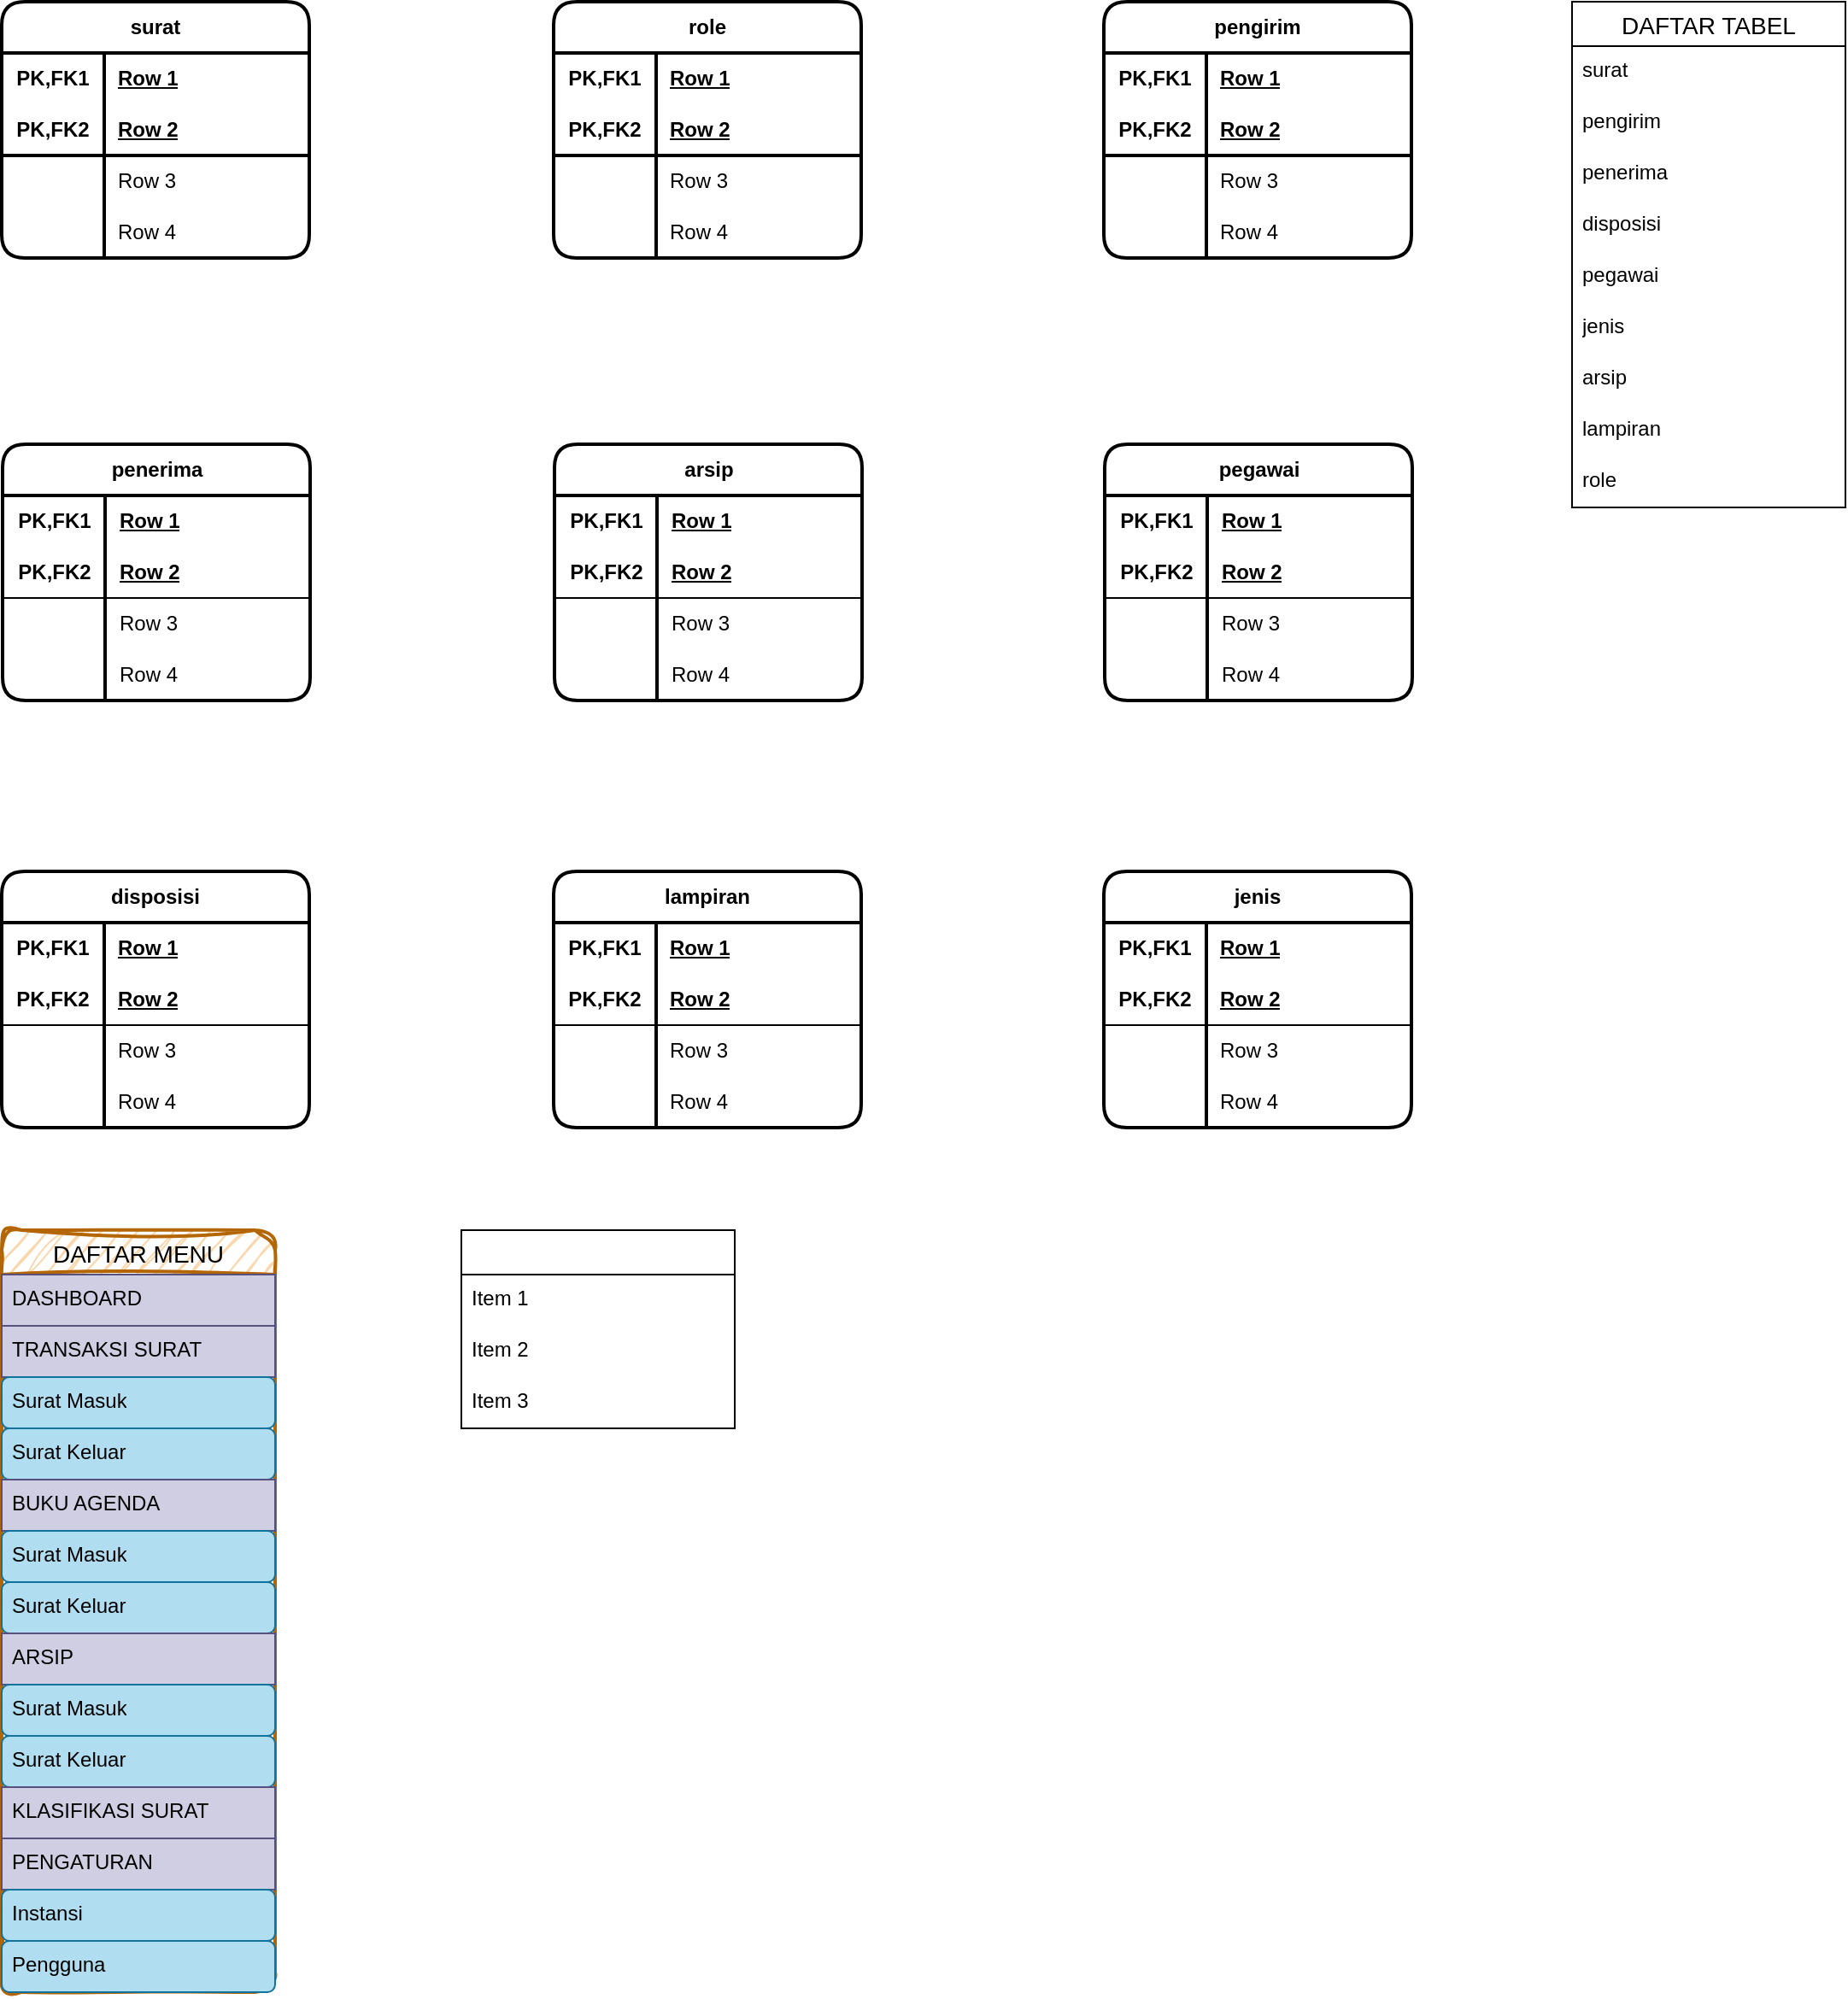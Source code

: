 <mxfile version="24.7.6">
  <diagram id="R2lEEEUBdFMjLlhIrx00" name="Page-1">
    <mxGraphModel dx="1434" dy="833" grid="1" gridSize="10" guides="1" tooltips="1" connect="1" arrows="1" fold="1" page="1" pageScale="1" pageWidth="827" pageHeight="1169" math="0" shadow="0" extFonts="Permanent Marker^https://fonts.googleapis.com/css?family=Permanent+Marker">
      <root>
        <mxCell id="0" />
        <mxCell id="1" parent="0" />
        <mxCell id="D84GNvN_xIacnoe4QG_2-1" value="surat" style="shape=table;startSize=30;container=1;collapsible=1;childLayout=tableLayout;fixedRows=1;rowLines=0;fontStyle=1;align=center;resizeLast=1;html=1;whiteSpace=wrap;fillColor=none;swimlaneFillColor=none;rounded=1;shadow=0;swimlaneLine=1;strokeWidth=2;" vertex="1" parent="1">
          <mxGeometry x="1" y="1" width="180" height="150" as="geometry" />
        </mxCell>
        <mxCell id="D84GNvN_xIacnoe4QG_2-2" value="" style="shape=tableRow;horizontal=0;startSize=0;swimlaneHead=0;swimlaneBody=0;fillColor=none;collapsible=0;dropTarget=0;points=[[0,0.5],[1,0.5]];portConstraint=eastwest;top=0;left=0;right=0;bottom=0;html=1;swimlaneFillColor=none;swimlaneLine=1;strokeWidth=2;" vertex="1" parent="D84GNvN_xIacnoe4QG_2-1">
          <mxGeometry y="30" width="180" height="30" as="geometry" />
        </mxCell>
        <mxCell id="D84GNvN_xIacnoe4QG_2-3" value="PK,FK1" style="shape=partialRectangle;connectable=0;fillColor=none;top=0;left=0;bottom=0;right=0;fontStyle=1;overflow=hidden;html=1;whiteSpace=wrap;swimlaneFillColor=none;swimlaneLine=1;strokeWidth=2;" vertex="1" parent="D84GNvN_xIacnoe4QG_2-2">
          <mxGeometry width="60" height="30" as="geometry">
            <mxRectangle width="60" height="30" as="alternateBounds" />
          </mxGeometry>
        </mxCell>
        <mxCell id="D84GNvN_xIacnoe4QG_2-4" value="Row 1" style="shape=partialRectangle;connectable=0;fillColor=none;top=0;left=0;bottom=0;right=0;align=left;spacingLeft=6;fontStyle=5;overflow=hidden;html=1;whiteSpace=wrap;swimlaneFillColor=none;swimlaneLine=1;strokeWidth=2;" vertex="1" parent="D84GNvN_xIacnoe4QG_2-2">
          <mxGeometry x="60" width="120" height="30" as="geometry">
            <mxRectangle width="120" height="30" as="alternateBounds" />
          </mxGeometry>
        </mxCell>
        <mxCell id="D84GNvN_xIacnoe4QG_2-5" value="" style="shape=tableRow;horizontal=0;startSize=0;swimlaneHead=0;swimlaneBody=0;fillColor=none;collapsible=0;dropTarget=0;points=[[0,0.5],[1,0.5]];portConstraint=eastwest;top=0;left=0;right=0;bottom=1;html=1;swimlaneFillColor=none;swimlaneLine=1;strokeWidth=2;" vertex="1" parent="D84GNvN_xIacnoe4QG_2-1">
          <mxGeometry y="60" width="180" height="30" as="geometry" />
        </mxCell>
        <mxCell id="D84GNvN_xIacnoe4QG_2-6" value="PK,FK2" style="shape=partialRectangle;connectable=0;fillColor=none;top=0;left=0;bottom=0;right=0;fontStyle=1;overflow=hidden;html=1;whiteSpace=wrap;swimlaneFillColor=none;swimlaneLine=1;strokeWidth=2;" vertex="1" parent="D84GNvN_xIacnoe4QG_2-5">
          <mxGeometry width="60" height="30" as="geometry">
            <mxRectangle width="60" height="30" as="alternateBounds" />
          </mxGeometry>
        </mxCell>
        <mxCell id="D84GNvN_xIacnoe4QG_2-7" value="Row 2" style="shape=partialRectangle;connectable=0;fillColor=none;top=0;left=0;bottom=0;right=0;align=left;spacingLeft=6;fontStyle=5;overflow=hidden;html=1;whiteSpace=wrap;swimlaneFillColor=none;swimlaneLine=1;strokeWidth=2;" vertex="1" parent="D84GNvN_xIacnoe4QG_2-5">
          <mxGeometry x="60" width="120" height="30" as="geometry">
            <mxRectangle width="120" height="30" as="alternateBounds" />
          </mxGeometry>
        </mxCell>
        <mxCell id="D84GNvN_xIacnoe4QG_2-8" value="" style="shape=tableRow;horizontal=0;startSize=0;swimlaneHead=0;swimlaneBody=0;fillColor=none;collapsible=0;dropTarget=0;points=[[0,0.5],[1,0.5]];portConstraint=eastwest;top=0;left=0;right=0;bottom=0;html=1;swimlaneFillColor=none;swimlaneLine=1;strokeWidth=2;" vertex="1" parent="D84GNvN_xIacnoe4QG_2-1">
          <mxGeometry y="90" width="180" height="30" as="geometry" />
        </mxCell>
        <mxCell id="D84GNvN_xIacnoe4QG_2-9" value="" style="shape=partialRectangle;connectable=0;fillColor=none;top=0;left=0;bottom=0;right=0;editable=1;overflow=hidden;html=1;whiteSpace=wrap;swimlaneFillColor=none;swimlaneLine=1;strokeWidth=2;" vertex="1" parent="D84GNvN_xIacnoe4QG_2-8">
          <mxGeometry width="60" height="30" as="geometry">
            <mxRectangle width="60" height="30" as="alternateBounds" />
          </mxGeometry>
        </mxCell>
        <mxCell id="D84GNvN_xIacnoe4QG_2-10" value="Row 3" style="shape=partialRectangle;connectable=0;fillColor=none;top=0;left=0;bottom=0;right=0;align=left;spacingLeft=6;overflow=hidden;html=1;whiteSpace=wrap;swimlaneFillColor=none;swimlaneLine=1;strokeWidth=2;" vertex="1" parent="D84GNvN_xIacnoe4QG_2-8">
          <mxGeometry x="60" width="120" height="30" as="geometry">
            <mxRectangle width="120" height="30" as="alternateBounds" />
          </mxGeometry>
        </mxCell>
        <mxCell id="D84GNvN_xIacnoe4QG_2-11" value="" style="shape=tableRow;horizontal=0;startSize=0;swimlaneHead=0;swimlaneBody=0;fillColor=none;collapsible=0;dropTarget=0;points=[[0,0.5],[1,0.5]];portConstraint=eastwest;top=0;left=0;right=0;bottom=0;html=1;swimlaneFillColor=none;swimlaneLine=1;strokeWidth=2;" vertex="1" parent="D84GNvN_xIacnoe4QG_2-1">
          <mxGeometry y="120" width="180" height="30" as="geometry" />
        </mxCell>
        <mxCell id="D84GNvN_xIacnoe4QG_2-12" value="" style="shape=partialRectangle;connectable=0;fillColor=none;top=0;left=0;bottom=0;right=0;editable=1;overflow=hidden;html=1;whiteSpace=wrap;swimlaneFillColor=none;swimlaneLine=1;strokeWidth=2;" vertex="1" parent="D84GNvN_xIacnoe4QG_2-11">
          <mxGeometry width="60" height="30" as="geometry">
            <mxRectangle width="60" height="30" as="alternateBounds" />
          </mxGeometry>
        </mxCell>
        <mxCell id="D84GNvN_xIacnoe4QG_2-13" value="Row 4" style="shape=partialRectangle;connectable=0;fillColor=none;top=0;left=0;bottom=0;right=0;align=left;spacingLeft=6;overflow=hidden;html=1;whiteSpace=wrap;swimlaneFillColor=none;swimlaneLine=1;strokeWidth=2;" vertex="1" parent="D84GNvN_xIacnoe4QG_2-11">
          <mxGeometry x="60" width="120" height="30" as="geometry">
            <mxRectangle width="120" height="30" as="alternateBounds" />
          </mxGeometry>
        </mxCell>
        <mxCell id="D84GNvN_xIacnoe4QG_2-27" value="DAFTAR TABEL" style="swimlane;fontStyle=0;childLayout=stackLayout;horizontal=1;startSize=26;horizontalStack=0;resizeParent=1;resizeParentMax=0;resizeLast=0;collapsible=1;marginBottom=0;align=center;fontSize=14;fillColor=none;swimlaneFillColor=none;" vertex="1" parent="1">
          <mxGeometry x="920" y="1" width="160" height="296" as="geometry" />
        </mxCell>
        <mxCell id="D84GNvN_xIacnoe4QG_2-29" value="surat" style="text;fillColor=none;spacingLeft=4;spacingRight=4;overflow=hidden;rotatable=0;points=[[0,0.5],[1,0.5]];portConstraint=eastwest;fontSize=12;whiteSpace=wrap;html=1;swimlaneFillColor=none;" vertex="1" parent="D84GNvN_xIacnoe4QG_2-27">
          <mxGeometry y="26" width="160" height="30" as="geometry" />
        </mxCell>
        <mxCell id="D84GNvN_xIacnoe4QG_2-30" value="pengirim" style="text;fillColor=none;spacingLeft=4;spacingRight=4;overflow=hidden;rotatable=0;points=[[0,0.5],[1,0.5]];portConstraint=eastwest;fontSize=12;whiteSpace=wrap;html=1;swimlaneFillColor=none;" vertex="1" parent="D84GNvN_xIacnoe4QG_2-27">
          <mxGeometry y="56" width="160" height="30" as="geometry" />
        </mxCell>
        <mxCell id="D84GNvN_xIacnoe4QG_2-31" value="penerima" style="text;fillColor=none;spacingLeft=4;spacingRight=4;overflow=hidden;rotatable=0;points=[[0,0.5],[1,0.5]];portConstraint=eastwest;fontSize=12;whiteSpace=wrap;html=1;swimlaneFillColor=none;" vertex="1" parent="D84GNvN_xIacnoe4QG_2-27">
          <mxGeometry y="86" width="160" height="30" as="geometry" />
        </mxCell>
        <mxCell id="D84GNvN_xIacnoe4QG_2-32" value="disposisi" style="text;fillColor=none;spacingLeft=4;spacingRight=4;overflow=hidden;rotatable=0;points=[[0,0.5],[1,0.5]];portConstraint=eastwest;fontSize=12;whiteSpace=wrap;html=1;swimlaneFillColor=none;" vertex="1" parent="D84GNvN_xIacnoe4QG_2-27">
          <mxGeometry y="116" width="160" height="30" as="geometry" />
        </mxCell>
        <mxCell id="D84GNvN_xIacnoe4QG_2-33" value="pegawai" style="text;fillColor=none;spacingLeft=4;spacingRight=4;overflow=hidden;rotatable=0;points=[[0,0.5],[1,0.5]];portConstraint=eastwest;fontSize=12;whiteSpace=wrap;html=1;swimlaneFillColor=none;" vertex="1" parent="D84GNvN_xIacnoe4QG_2-27">
          <mxGeometry y="146" width="160" height="30" as="geometry" />
        </mxCell>
        <mxCell id="D84GNvN_xIacnoe4QG_2-34" value="jenis" style="text;fillColor=none;spacingLeft=4;spacingRight=4;overflow=hidden;rotatable=0;points=[[0,0.5],[1,0.5]];portConstraint=eastwest;fontSize=12;whiteSpace=wrap;html=1;swimlaneFillColor=none;" vertex="1" parent="D84GNvN_xIacnoe4QG_2-27">
          <mxGeometry y="176" width="160" height="30" as="geometry" />
        </mxCell>
        <mxCell id="D84GNvN_xIacnoe4QG_2-35" value="arsip" style="text;fillColor=none;spacingLeft=4;spacingRight=4;overflow=hidden;rotatable=0;points=[[0,0.5],[1,0.5]];portConstraint=eastwest;fontSize=12;whiteSpace=wrap;html=1;swimlaneFillColor=none;" vertex="1" parent="D84GNvN_xIacnoe4QG_2-27">
          <mxGeometry y="206" width="160" height="30" as="geometry" />
        </mxCell>
        <mxCell id="D84GNvN_xIacnoe4QG_2-36" value="lampiran" style="text;fillColor=none;spacingLeft=4;spacingRight=4;overflow=hidden;rotatable=0;points=[[0,0.5],[1,0.5]];portConstraint=eastwest;fontSize=12;whiteSpace=wrap;html=1;swimlaneFillColor=none;" vertex="1" parent="D84GNvN_xIacnoe4QG_2-27">
          <mxGeometry y="236" width="160" height="30" as="geometry" />
        </mxCell>
        <mxCell id="D84GNvN_xIacnoe4QG_2-37" value="role" style="text;fillColor=none;spacingLeft=4;spacingRight=4;overflow=hidden;rotatable=0;points=[[0,0.5],[1,0.5]];portConstraint=eastwest;fontSize=12;whiteSpace=wrap;html=1;swimlaneFillColor=none;" vertex="1" parent="D84GNvN_xIacnoe4QG_2-27">
          <mxGeometry y="266" width="160" height="30" as="geometry" />
        </mxCell>
        <mxCell id="D84GNvN_xIacnoe4QG_2-38" value="pengirim" style="shape=table;startSize=30;container=1;collapsible=1;childLayout=tableLayout;fixedRows=1;rowLines=0;fontStyle=1;align=center;resizeLast=1;html=1;whiteSpace=wrap;fillColor=none;swimlaneFillColor=none;rounded=1;shadow=0;swimlaneLine=1;strokeWidth=2;" vertex="1" parent="1">
          <mxGeometry x="646" y="1" width="180" height="150" as="geometry" />
        </mxCell>
        <mxCell id="D84GNvN_xIacnoe4QG_2-39" value="" style="shape=tableRow;horizontal=0;startSize=0;swimlaneHead=0;swimlaneBody=0;fillColor=none;collapsible=0;dropTarget=0;points=[[0,0.5],[1,0.5]];portConstraint=eastwest;top=0;left=0;right=0;bottom=0;html=1;swimlaneFillColor=none;swimlaneLine=1;strokeWidth=2;" vertex="1" parent="D84GNvN_xIacnoe4QG_2-38">
          <mxGeometry y="30" width="180" height="30" as="geometry" />
        </mxCell>
        <mxCell id="D84GNvN_xIacnoe4QG_2-40" value="PK,FK1" style="shape=partialRectangle;connectable=0;fillColor=none;top=0;left=0;bottom=0;right=0;fontStyle=1;overflow=hidden;html=1;whiteSpace=wrap;swimlaneFillColor=none;swimlaneLine=1;strokeWidth=2;" vertex="1" parent="D84GNvN_xIacnoe4QG_2-39">
          <mxGeometry width="60" height="30" as="geometry">
            <mxRectangle width="60" height="30" as="alternateBounds" />
          </mxGeometry>
        </mxCell>
        <mxCell id="D84GNvN_xIacnoe4QG_2-41" value="Row 1" style="shape=partialRectangle;connectable=0;fillColor=none;top=0;left=0;bottom=0;right=0;align=left;spacingLeft=6;fontStyle=5;overflow=hidden;html=1;whiteSpace=wrap;swimlaneFillColor=none;swimlaneLine=1;strokeWidth=2;" vertex="1" parent="D84GNvN_xIacnoe4QG_2-39">
          <mxGeometry x="60" width="120" height="30" as="geometry">
            <mxRectangle width="120" height="30" as="alternateBounds" />
          </mxGeometry>
        </mxCell>
        <mxCell id="D84GNvN_xIacnoe4QG_2-42" value="" style="shape=tableRow;horizontal=0;startSize=0;swimlaneHead=0;swimlaneBody=0;fillColor=none;collapsible=0;dropTarget=0;points=[[0,0.5],[1,0.5]];portConstraint=eastwest;top=0;left=0;right=0;bottom=1;html=1;swimlaneFillColor=none;swimlaneLine=1;strokeWidth=2;" vertex="1" parent="D84GNvN_xIacnoe4QG_2-38">
          <mxGeometry y="60" width="180" height="30" as="geometry" />
        </mxCell>
        <mxCell id="D84GNvN_xIacnoe4QG_2-43" value="PK,FK2" style="shape=partialRectangle;connectable=0;fillColor=none;top=0;left=0;bottom=0;right=0;fontStyle=1;overflow=hidden;html=1;whiteSpace=wrap;swimlaneFillColor=none;swimlaneLine=1;strokeWidth=2;" vertex="1" parent="D84GNvN_xIacnoe4QG_2-42">
          <mxGeometry width="60" height="30" as="geometry">
            <mxRectangle width="60" height="30" as="alternateBounds" />
          </mxGeometry>
        </mxCell>
        <mxCell id="D84GNvN_xIacnoe4QG_2-44" value="Row 2" style="shape=partialRectangle;connectable=0;fillColor=none;top=0;left=0;bottom=0;right=0;align=left;spacingLeft=6;fontStyle=5;overflow=hidden;html=1;whiteSpace=wrap;swimlaneFillColor=none;swimlaneLine=1;strokeWidth=2;" vertex="1" parent="D84GNvN_xIacnoe4QG_2-42">
          <mxGeometry x="60" width="120" height="30" as="geometry">
            <mxRectangle width="120" height="30" as="alternateBounds" />
          </mxGeometry>
        </mxCell>
        <mxCell id="D84GNvN_xIacnoe4QG_2-45" value="" style="shape=tableRow;horizontal=0;startSize=0;swimlaneHead=0;swimlaneBody=0;fillColor=none;collapsible=0;dropTarget=0;points=[[0,0.5],[1,0.5]];portConstraint=eastwest;top=0;left=0;right=0;bottom=0;html=1;swimlaneFillColor=none;swimlaneLine=1;strokeWidth=2;" vertex="1" parent="D84GNvN_xIacnoe4QG_2-38">
          <mxGeometry y="90" width="180" height="30" as="geometry" />
        </mxCell>
        <mxCell id="D84GNvN_xIacnoe4QG_2-46" value="" style="shape=partialRectangle;connectable=0;fillColor=none;top=0;left=0;bottom=0;right=0;editable=1;overflow=hidden;html=1;whiteSpace=wrap;swimlaneFillColor=none;swimlaneLine=1;strokeWidth=2;" vertex="1" parent="D84GNvN_xIacnoe4QG_2-45">
          <mxGeometry width="60" height="30" as="geometry">
            <mxRectangle width="60" height="30" as="alternateBounds" />
          </mxGeometry>
        </mxCell>
        <mxCell id="D84GNvN_xIacnoe4QG_2-47" value="Row 3" style="shape=partialRectangle;connectable=0;fillColor=none;top=0;left=0;bottom=0;right=0;align=left;spacingLeft=6;overflow=hidden;html=1;whiteSpace=wrap;swimlaneFillColor=none;swimlaneLine=1;strokeWidth=2;" vertex="1" parent="D84GNvN_xIacnoe4QG_2-45">
          <mxGeometry x="60" width="120" height="30" as="geometry">
            <mxRectangle width="120" height="30" as="alternateBounds" />
          </mxGeometry>
        </mxCell>
        <mxCell id="D84GNvN_xIacnoe4QG_2-48" value="" style="shape=tableRow;horizontal=0;startSize=0;swimlaneHead=0;swimlaneBody=0;fillColor=none;collapsible=0;dropTarget=0;points=[[0,0.5],[1,0.5]];portConstraint=eastwest;top=0;left=0;right=0;bottom=0;html=1;swimlaneFillColor=none;swimlaneLine=1;strokeWidth=2;" vertex="1" parent="D84GNvN_xIacnoe4QG_2-38">
          <mxGeometry y="120" width="180" height="30" as="geometry" />
        </mxCell>
        <mxCell id="D84GNvN_xIacnoe4QG_2-49" value="" style="shape=partialRectangle;connectable=0;fillColor=none;top=0;left=0;bottom=0;right=0;editable=1;overflow=hidden;html=1;whiteSpace=wrap;swimlaneFillColor=none;swimlaneLine=1;strokeWidth=2;" vertex="1" parent="D84GNvN_xIacnoe4QG_2-48">
          <mxGeometry width="60" height="30" as="geometry">
            <mxRectangle width="60" height="30" as="alternateBounds" />
          </mxGeometry>
        </mxCell>
        <mxCell id="D84GNvN_xIacnoe4QG_2-50" value="Row 4" style="shape=partialRectangle;connectable=0;fillColor=none;top=0;left=0;bottom=0;right=0;align=left;spacingLeft=6;overflow=hidden;html=1;whiteSpace=wrap;swimlaneFillColor=none;swimlaneLine=1;strokeWidth=2;" vertex="1" parent="D84GNvN_xIacnoe4QG_2-48">
          <mxGeometry x="60" width="120" height="30" as="geometry">
            <mxRectangle width="120" height="30" as="alternateBounds" />
          </mxGeometry>
        </mxCell>
        <mxCell id="D84GNvN_xIacnoe4QG_2-52" value="penerima" style="shape=table;startSize=30;container=1;collapsible=1;childLayout=tableLayout;fixedRows=1;rowLines=0;fontStyle=1;align=center;resizeLast=1;html=1;whiteSpace=wrap;fillColor=none;swimlaneFillColor=none;rounded=1;shadow=0;strokeWidth=2;" vertex="1" parent="1">
          <mxGeometry x="1.5" y="260" width="180" height="150" as="geometry" />
        </mxCell>
        <mxCell id="D84GNvN_xIacnoe4QG_2-53" value="" style="shape=tableRow;horizontal=0;startSize=0;swimlaneHead=0;swimlaneBody=0;fillColor=none;collapsible=0;dropTarget=0;points=[[0,0.5],[1,0.5]];portConstraint=eastwest;top=0;left=0;right=0;bottom=0;html=1;swimlaneFillColor=none;" vertex="1" parent="D84GNvN_xIacnoe4QG_2-52">
          <mxGeometry y="30" width="180" height="30" as="geometry" />
        </mxCell>
        <mxCell id="D84GNvN_xIacnoe4QG_2-54" value="PK,FK1" style="shape=partialRectangle;connectable=0;fillColor=none;top=0;left=0;bottom=0;right=0;fontStyle=1;overflow=hidden;html=1;whiteSpace=wrap;swimlaneFillColor=none;" vertex="1" parent="D84GNvN_xIacnoe4QG_2-53">
          <mxGeometry width="60" height="30" as="geometry">
            <mxRectangle width="60" height="30" as="alternateBounds" />
          </mxGeometry>
        </mxCell>
        <mxCell id="D84GNvN_xIacnoe4QG_2-55" value="Row 1" style="shape=partialRectangle;connectable=0;fillColor=none;top=0;left=0;bottom=0;right=0;align=left;spacingLeft=6;fontStyle=5;overflow=hidden;html=1;whiteSpace=wrap;swimlaneFillColor=none;" vertex="1" parent="D84GNvN_xIacnoe4QG_2-53">
          <mxGeometry x="60" width="120" height="30" as="geometry">
            <mxRectangle width="120" height="30" as="alternateBounds" />
          </mxGeometry>
        </mxCell>
        <mxCell id="D84GNvN_xIacnoe4QG_2-56" value="" style="shape=tableRow;horizontal=0;startSize=0;swimlaneHead=0;swimlaneBody=0;fillColor=none;collapsible=0;dropTarget=0;points=[[0,0.5],[1,0.5]];portConstraint=eastwest;top=0;left=0;right=0;bottom=1;html=1;swimlaneFillColor=none;" vertex="1" parent="D84GNvN_xIacnoe4QG_2-52">
          <mxGeometry y="60" width="180" height="30" as="geometry" />
        </mxCell>
        <mxCell id="D84GNvN_xIacnoe4QG_2-57" value="PK,FK2" style="shape=partialRectangle;connectable=0;fillColor=none;top=0;left=0;bottom=0;right=0;fontStyle=1;overflow=hidden;html=1;whiteSpace=wrap;swimlaneFillColor=none;" vertex="1" parent="D84GNvN_xIacnoe4QG_2-56">
          <mxGeometry width="60" height="30" as="geometry">
            <mxRectangle width="60" height="30" as="alternateBounds" />
          </mxGeometry>
        </mxCell>
        <mxCell id="D84GNvN_xIacnoe4QG_2-58" value="Row 2" style="shape=partialRectangle;connectable=0;fillColor=none;top=0;left=0;bottom=0;right=0;align=left;spacingLeft=6;fontStyle=5;overflow=hidden;html=1;whiteSpace=wrap;swimlaneFillColor=none;" vertex="1" parent="D84GNvN_xIacnoe4QG_2-56">
          <mxGeometry x="60" width="120" height="30" as="geometry">
            <mxRectangle width="120" height="30" as="alternateBounds" />
          </mxGeometry>
        </mxCell>
        <mxCell id="D84GNvN_xIacnoe4QG_2-59" value="" style="shape=tableRow;horizontal=0;startSize=0;swimlaneHead=0;swimlaneBody=0;fillColor=none;collapsible=0;dropTarget=0;points=[[0,0.5],[1,0.5]];portConstraint=eastwest;top=0;left=0;right=0;bottom=0;html=1;swimlaneFillColor=none;" vertex="1" parent="D84GNvN_xIacnoe4QG_2-52">
          <mxGeometry y="90" width="180" height="30" as="geometry" />
        </mxCell>
        <mxCell id="D84GNvN_xIacnoe4QG_2-60" value="" style="shape=partialRectangle;connectable=0;fillColor=none;top=0;left=0;bottom=0;right=0;editable=1;overflow=hidden;html=1;whiteSpace=wrap;swimlaneFillColor=none;" vertex="1" parent="D84GNvN_xIacnoe4QG_2-59">
          <mxGeometry width="60" height="30" as="geometry">
            <mxRectangle width="60" height="30" as="alternateBounds" />
          </mxGeometry>
        </mxCell>
        <mxCell id="D84GNvN_xIacnoe4QG_2-61" value="Row 3" style="shape=partialRectangle;connectable=0;fillColor=none;top=0;left=0;bottom=0;right=0;align=left;spacingLeft=6;overflow=hidden;html=1;whiteSpace=wrap;swimlaneFillColor=none;" vertex="1" parent="D84GNvN_xIacnoe4QG_2-59">
          <mxGeometry x="60" width="120" height="30" as="geometry">
            <mxRectangle width="120" height="30" as="alternateBounds" />
          </mxGeometry>
        </mxCell>
        <mxCell id="D84GNvN_xIacnoe4QG_2-62" value="" style="shape=tableRow;horizontal=0;startSize=0;swimlaneHead=0;swimlaneBody=0;fillColor=none;collapsible=0;dropTarget=0;points=[[0,0.5],[1,0.5]];portConstraint=eastwest;top=0;left=0;right=0;bottom=0;html=1;swimlaneFillColor=none;" vertex="1" parent="D84GNvN_xIacnoe4QG_2-52">
          <mxGeometry y="120" width="180" height="30" as="geometry" />
        </mxCell>
        <mxCell id="D84GNvN_xIacnoe4QG_2-63" value="" style="shape=partialRectangle;connectable=0;fillColor=none;top=0;left=0;bottom=0;right=0;editable=1;overflow=hidden;html=1;whiteSpace=wrap;swimlaneFillColor=none;" vertex="1" parent="D84GNvN_xIacnoe4QG_2-62">
          <mxGeometry width="60" height="30" as="geometry">
            <mxRectangle width="60" height="30" as="alternateBounds" />
          </mxGeometry>
        </mxCell>
        <mxCell id="D84GNvN_xIacnoe4QG_2-64" value="Row 4" style="shape=partialRectangle;connectable=0;fillColor=none;top=0;left=0;bottom=0;right=0;align=left;spacingLeft=6;overflow=hidden;html=1;whiteSpace=wrap;swimlaneFillColor=none;" vertex="1" parent="D84GNvN_xIacnoe4QG_2-62">
          <mxGeometry x="60" width="120" height="30" as="geometry">
            <mxRectangle width="120" height="30" as="alternateBounds" />
          </mxGeometry>
        </mxCell>
        <mxCell id="D84GNvN_xIacnoe4QG_2-66" value="disposisi" style="shape=table;startSize=30;container=1;collapsible=1;childLayout=tableLayout;fixedRows=1;rowLines=0;fontStyle=1;align=center;resizeLast=1;html=1;whiteSpace=wrap;fillColor=none;swimlaneFillColor=none;rounded=1;shadow=0;strokeWidth=2;" vertex="1" parent="1">
          <mxGeometry x="1" y="510" width="180" height="150" as="geometry" />
        </mxCell>
        <mxCell id="D84GNvN_xIacnoe4QG_2-67" value="" style="shape=tableRow;horizontal=0;startSize=0;swimlaneHead=0;swimlaneBody=0;fillColor=none;collapsible=0;dropTarget=0;points=[[0,0.5],[1,0.5]];portConstraint=eastwest;top=0;left=0;right=0;bottom=0;html=1;swimlaneFillColor=none;" vertex="1" parent="D84GNvN_xIacnoe4QG_2-66">
          <mxGeometry y="30" width="180" height="30" as="geometry" />
        </mxCell>
        <mxCell id="D84GNvN_xIacnoe4QG_2-68" value="PK,FK1" style="shape=partialRectangle;connectable=0;fillColor=none;top=0;left=0;bottom=0;right=0;fontStyle=1;overflow=hidden;html=1;whiteSpace=wrap;swimlaneFillColor=none;" vertex="1" parent="D84GNvN_xIacnoe4QG_2-67">
          <mxGeometry width="60" height="30" as="geometry">
            <mxRectangle width="60" height="30" as="alternateBounds" />
          </mxGeometry>
        </mxCell>
        <mxCell id="D84GNvN_xIacnoe4QG_2-69" value="Row 1" style="shape=partialRectangle;connectable=0;fillColor=none;top=0;left=0;bottom=0;right=0;align=left;spacingLeft=6;fontStyle=5;overflow=hidden;html=1;whiteSpace=wrap;swimlaneFillColor=none;" vertex="1" parent="D84GNvN_xIacnoe4QG_2-67">
          <mxGeometry x="60" width="120" height="30" as="geometry">
            <mxRectangle width="120" height="30" as="alternateBounds" />
          </mxGeometry>
        </mxCell>
        <mxCell id="D84GNvN_xIacnoe4QG_2-70" value="" style="shape=tableRow;horizontal=0;startSize=0;swimlaneHead=0;swimlaneBody=0;fillColor=none;collapsible=0;dropTarget=0;points=[[0,0.5],[1,0.5]];portConstraint=eastwest;top=0;left=0;right=0;bottom=1;html=1;swimlaneFillColor=none;" vertex="1" parent="D84GNvN_xIacnoe4QG_2-66">
          <mxGeometry y="60" width="180" height="30" as="geometry" />
        </mxCell>
        <mxCell id="D84GNvN_xIacnoe4QG_2-71" value="PK,FK2" style="shape=partialRectangle;connectable=0;fillColor=none;top=0;left=0;bottom=0;right=0;fontStyle=1;overflow=hidden;html=1;whiteSpace=wrap;swimlaneFillColor=none;" vertex="1" parent="D84GNvN_xIacnoe4QG_2-70">
          <mxGeometry width="60" height="30" as="geometry">
            <mxRectangle width="60" height="30" as="alternateBounds" />
          </mxGeometry>
        </mxCell>
        <mxCell id="D84GNvN_xIacnoe4QG_2-72" value="Row 2" style="shape=partialRectangle;connectable=0;fillColor=none;top=0;left=0;bottom=0;right=0;align=left;spacingLeft=6;fontStyle=5;overflow=hidden;html=1;whiteSpace=wrap;swimlaneFillColor=none;" vertex="1" parent="D84GNvN_xIacnoe4QG_2-70">
          <mxGeometry x="60" width="120" height="30" as="geometry">
            <mxRectangle width="120" height="30" as="alternateBounds" />
          </mxGeometry>
        </mxCell>
        <mxCell id="D84GNvN_xIacnoe4QG_2-73" value="" style="shape=tableRow;horizontal=0;startSize=0;swimlaneHead=0;swimlaneBody=0;fillColor=none;collapsible=0;dropTarget=0;points=[[0,0.5],[1,0.5]];portConstraint=eastwest;top=0;left=0;right=0;bottom=0;html=1;swimlaneFillColor=none;" vertex="1" parent="D84GNvN_xIacnoe4QG_2-66">
          <mxGeometry y="90" width="180" height="30" as="geometry" />
        </mxCell>
        <mxCell id="D84GNvN_xIacnoe4QG_2-74" value="" style="shape=partialRectangle;connectable=0;fillColor=none;top=0;left=0;bottom=0;right=0;editable=1;overflow=hidden;html=1;whiteSpace=wrap;swimlaneFillColor=none;" vertex="1" parent="D84GNvN_xIacnoe4QG_2-73">
          <mxGeometry width="60" height="30" as="geometry">
            <mxRectangle width="60" height="30" as="alternateBounds" />
          </mxGeometry>
        </mxCell>
        <mxCell id="D84GNvN_xIacnoe4QG_2-75" value="Row 3" style="shape=partialRectangle;connectable=0;fillColor=none;top=0;left=0;bottom=0;right=0;align=left;spacingLeft=6;overflow=hidden;html=1;whiteSpace=wrap;swimlaneFillColor=none;" vertex="1" parent="D84GNvN_xIacnoe4QG_2-73">
          <mxGeometry x="60" width="120" height="30" as="geometry">
            <mxRectangle width="120" height="30" as="alternateBounds" />
          </mxGeometry>
        </mxCell>
        <mxCell id="D84GNvN_xIacnoe4QG_2-76" value="" style="shape=tableRow;horizontal=0;startSize=0;swimlaneHead=0;swimlaneBody=0;fillColor=none;collapsible=0;dropTarget=0;points=[[0,0.5],[1,0.5]];portConstraint=eastwest;top=0;left=0;right=0;bottom=0;html=1;swimlaneFillColor=none;" vertex="1" parent="D84GNvN_xIacnoe4QG_2-66">
          <mxGeometry y="120" width="180" height="30" as="geometry" />
        </mxCell>
        <mxCell id="D84GNvN_xIacnoe4QG_2-77" value="" style="shape=partialRectangle;connectable=0;fillColor=none;top=0;left=0;bottom=0;right=0;editable=1;overflow=hidden;html=1;whiteSpace=wrap;swimlaneFillColor=none;" vertex="1" parent="D84GNvN_xIacnoe4QG_2-76">
          <mxGeometry width="60" height="30" as="geometry">
            <mxRectangle width="60" height="30" as="alternateBounds" />
          </mxGeometry>
        </mxCell>
        <mxCell id="D84GNvN_xIacnoe4QG_2-78" value="Row 4" style="shape=partialRectangle;connectable=0;fillColor=none;top=0;left=0;bottom=0;right=0;align=left;spacingLeft=6;overflow=hidden;html=1;whiteSpace=wrap;swimlaneFillColor=none;" vertex="1" parent="D84GNvN_xIacnoe4QG_2-76">
          <mxGeometry x="60" width="120" height="30" as="geometry">
            <mxRectangle width="120" height="30" as="alternateBounds" />
          </mxGeometry>
        </mxCell>
        <mxCell id="D84GNvN_xIacnoe4QG_2-80" value="pegawai" style="shape=table;startSize=30;container=1;collapsible=1;childLayout=tableLayout;fixedRows=1;rowLines=0;fontStyle=1;align=center;resizeLast=1;html=1;whiteSpace=wrap;fillColor=none;swimlaneFillColor=none;rounded=1;shadow=0;strokeWidth=2;" vertex="1" parent="1">
          <mxGeometry x="646.5" y="260" width="180" height="150" as="geometry" />
        </mxCell>
        <mxCell id="D84GNvN_xIacnoe4QG_2-81" value="" style="shape=tableRow;horizontal=0;startSize=0;swimlaneHead=0;swimlaneBody=0;fillColor=none;collapsible=0;dropTarget=0;points=[[0,0.5],[1,0.5]];portConstraint=eastwest;top=0;left=0;right=0;bottom=0;html=1;swimlaneFillColor=none;" vertex="1" parent="D84GNvN_xIacnoe4QG_2-80">
          <mxGeometry y="30" width="180" height="30" as="geometry" />
        </mxCell>
        <mxCell id="D84GNvN_xIacnoe4QG_2-82" value="PK,FK1" style="shape=partialRectangle;connectable=0;fillColor=none;top=0;left=0;bottom=0;right=0;fontStyle=1;overflow=hidden;html=1;whiteSpace=wrap;swimlaneFillColor=none;" vertex="1" parent="D84GNvN_xIacnoe4QG_2-81">
          <mxGeometry width="60" height="30" as="geometry">
            <mxRectangle width="60" height="30" as="alternateBounds" />
          </mxGeometry>
        </mxCell>
        <mxCell id="D84GNvN_xIacnoe4QG_2-83" value="Row 1" style="shape=partialRectangle;connectable=0;fillColor=none;top=0;left=0;bottom=0;right=0;align=left;spacingLeft=6;fontStyle=5;overflow=hidden;html=1;whiteSpace=wrap;swimlaneFillColor=none;" vertex="1" parent="D84GNvN_xIacnoe4QG_2-81">
          <mxGeometry x="60" width="120" height="30" as="geometry">
            <mxRectangle width="120" height="30" as="alternateBounds" />
          </mxGeometry>
        </mxCell>
        <mxCell id="D84GNvN_xIacnoe4QG_2-84" value="" style="shape=tableRow;horizontal=0;startSize=0;swimlaneHead=0;swimlaneBody=0;fillColor=none;collapsible=0;dropTarget=0;points=[[0,0.5],[1,0.5]];portConstraint=eastwest;top=0;left=0;right=0;bottom=1;html=1;swimlaneFillColor=none;" vertex="1" parent="D84GNvN_xIacnoe4QG_2-80">
          <mxGeometry y="60" width="180" height="30" as="geometry" />
        </mxCell>
        <mxCell id="D84GNvN_xIacnoe4QG_2-85" value="PK,FK2" style="shape=partialRectangle;connectable=0;fillColor=none;top=0;left=0;bottom=0;right=0;fontStyle=1;overflow=hidden;html=1;whiteSpace=wrap;swimlaneFillColor=none;" vertex="1" parent="D84GNvN_xIacnoe4QG_2-84">
          <mxGeometry width="60" height="30" as="geometry">
            <mxRectangle width="60" height="30" as="alternateBounds" />
          </mxGeometry>
        </mxCell>
        <mxCell id="D84GNvN_xIacnoe4QG_2-86" value="Row 2" style="shape=partialRectangle;connectable=0;fillColor=none;top=0;left=0;bottom=0;right=0;align=left;spacingLeft=6;fontStyle=5;overflow=hidden;html=1;whiteSpace=wrap;swimlaneFillColor=none;" vertex="1" parent="D84GNvN_xIacnoe4QG_2-84">
          <mxGeometry x="60" width="120" height="30" as="geometry">
            <mxRectangle width="120" height="30" as="alternateBounds" />
          </mxGeometry>
        </mxCell>
        <mxCell id="D84GNvN_xIacnoe4QG_2-87" value="" style="shape=tableRow;horizontal=0;startSize=0;swimlaneHead=0;swimlaneBody=0;fillColor=none;collapsible=0;dropTarget=0;points=[[0,0.5],[1,0.5]];portConstraint=eastwest;top=0;left=0;right=0;bottom=0;html=1;swimlaneFillColor=none;" vertex="1" parent="D84GNvN_xIacnoe4QG_2-80">
          <mxGeometry y="90" width="180" height="30" as="geometry" />
        </mxCell>
        <mxCell id="D84GNvN_xIacnoe4QG_2-88" value="" style="shape=partialRectangle;connectable=0;fillColor=none;top=0;left=0;bottom=0;right=0;editable=1;overflow=hidden;html=1;whiteSpace=wrap;swimlaneFillColor=none;" vertex="1" parent="D84GNvN_xIacnoe4QG_2-87">
          <mxGeometry width="60" height="30" as="geometry">
            <mxRectangle width="60" height="30" as="alternateBounds" />
          </mxGeometry>
        </mxCell>
        <mxCell id="D84GNvN_xIacnoe4QG_2-89" value="Row 3" style="shape=partialRectangle;connectable=0;fillColor=none;top=0;left=0;bottom=0;right=0;align=left;spacingLeft=6;overflow=hidden;html=1;whiteSpace=wrap;swimlaneFillColor=none;" vertex="1" parent="D84GNvN_xIacnoe4QG_2-87">
          <mxGeometry x="60" width="120" height="30" as="geometry">
            <mxRectangle width="120" height="30" as="alternateBounds" />
          </mxGeometry>
        </mxCell>
        <mxCell id="D84GNvN_xIacnoe4QG_2-90" value="" style="shape=tableRow;horizontal=0;startSize=0;swimlaneHead=0;swimlaneBody=0;fillColor=none;collapsible=0;dropTarget=0;points=[[0,0.5],[1,0.5]];portConstraint=eastwest;top=0;left=0;right=0;bottom=0;html=1;swimlaneFillColor=none;" vertex="1" parent="D84GNvN_xIacnoe4QG_2-80">
          <mxGeometry y="120" width="180" height="30" as="geometry" />
        </mxCell>
        <mxCell id="D84GNvN_xIacnoe4QG_2-91" value="" style="shape=partialRectangle;connectable=0;fillColor=none;top=0;left=0;bottom=0;right=0;editable=1;overflow=hidden;html=1;whiteSpace=wrap;swimlaneFillColor=none;" vertex="1" parent="D84GNvN_xIacnoe4QG_2-90">
          <mxGeometry width="60" height="30" as="geometry">
            <mxRectangle width="60" height="30" as="alternateBounds" />
          </mxGeometry>
        </mxCell>
        <mxCell id="D84GNvN_xIacnoe4QG_2-92" value="Row 4" style="shape=partialRectangle;connectable=0;fillColor=none;top=0;left=0;bottom=0;right=0;align=left;spacingLeft=6;overflow=hidden;html=1;whiteSpace=wrap;swimlaneFillColor=none;" vertex="1" parent="D84GNvN_xIacnoe4QG_2-90">
          <mxGeometry x="60" width="120" height="30" as="geometry">
            <mxRectangle width="120" height="30" as="alternateBounds" />
          </mxGeometry>
        </mxCell>
        <mxCell id="D84GNvN_xIacnoe4QG_2-94" value="jenis" style="shape=table;startSize=30;container=1;collapsible=1;childLayout=tableLayout;fixedRows=1;rowLines=0;fontStyle=1;align=center;resizeLast=1;html=1;whiteSpace=wrap;fillColor=none;swimlaneFillColor=none;rounded=1;shadow=0;strokeWidth=2;" vertex="1" parent="1">
          <mxGeometry x="646" y="510" width="180" height="150" as="geometry" />
        </mxCell>
        <mxCell id="D84GNvN_xIacnoe4QG_2-95" value="" style="shape=tableRow;horizontal=0;startSize=0;swimlaneHead=0;swimlaneBody=0;fillColor=none;collapsible=0;dropTarget=0;points=[[0,0.5],[1,0.5]];portConstraint=eastwest;top=0;left=0;right=0;bottom=0;html=1;swimlaneFillColor=none;" vertex="1" parent="D84GNvN_xIacnoe4QG_2-94">
          <mxGeometry y="30" width="180" height="30" as="geometry" />
        </mxCell>
        <mxCell id="D84GNvN_xIacnoe4QG_2-96" value="PK,FK1" style="shape=partialRectangle;connectable=0;fillColor=none;top=0;left=0;bottom=0;right=0;fontStyle=1;overflow=hidden;html=1;whiteSpace=wrap;swimlaneFillColor=none;" vertex="1" parent="D84GNvN_xIacnoe4QG_2-95">
          <mxGeometry width="60" height="30" as="geometry">
            <mxRectangle width="60" height="30" as="alternateBounds" />
          </mxGeometry>
        </mxCell>
        <mxCell id="D84GNvN_xIacnoe4QG_2-97" value="Row 1" style="shape=partialRectangle;connectable=0;fillColor=none;top=0;left=0;bottom=0;right=0;align=left;spacingLeft=6;fontStyle=5;overflow=hidden;html=1;whiteSpace=wrap;swimlaneFillColor=none;" vertex="1" parent="D84GNvN_xIacnoe4QG_2-95">
          <mxGeometry x="60" width="120" height="30" as="geometry">
            <mxRectangle width="120" height="30" as="alternateBounds" />
          </mxGeometry>
        </mxCell>
        <mxCell id="D84GNvN_xIacnoe4QG_2-98" value="" style="shape=tableRow;horizontal=0;startSize=0;swimlaneHead=0;swimlaneBody=0;fillColor=none;collapsible=0;dropTarget=0;points=[[0,0.5],[1,0.5]];portConstraint=eastwest;top=0;left=0;right=0;bottom=1;html=1;swimlaneFillColor=none;" vertex="1" parent="D84GNvN_xIacnoe4QG_2-94">
          <mxGeometry y="60" width="180" height="30" as="geometry" />
        </mxCell>
        <mxCell id="D84GNvN_xIacnoe4QG_2-99" value="PK,FK2" style="shape=partialRectangle;connectable=0;fillColor=none;top=0;left=0;bottom=0;right=0;fontStyle=1;overflow=hidden;html=1;whiteSpace=wrap;swimlaneFillColor=none;" vertex="1" parent="D84GNvN_xIacnoe4QG_2-98">
          <mxGeometry width="60" height="30" as="geometry">
            <mxRectangle width="60" height="30" as="alternateBounds" />
          </mxGeometry>
        </mxCell>
        <mxCell id="D84GNvN_xIacnoe4QG_2-100" value="Row 2" style="shape=partialRectangle;connectable=0;fillColor=none;top=0;left=0;bottom=0;right=0;align=left;spacingLeft=6;fontStyle=5;overflow=hidden;html=1;whiteSpace=wrap;swimlaneFillColor=none;" vertex="1" parent="D84GNvN_xIacnoe4QG_2-98">
          <mxGeometry x="60" width="120" height="30" as="geometry">
            <mxRectangle width="120" height="30" as="alternateBounds" />
          </mxGeometry>
        </mxCell>
        <mxCell id="D84GNvN_xIacnoe4QG_2-101" value="" style="shape=tableRow;horizontal=0;startSize=0;swimlaneHead=0;swimlaneBody=0;fillColor=none;collapsible=0;dropTarget=0;points=[[0,0.5],[1,0.5]];portConstraint=eastwest;top=0;left=0;right=0;bottom=0;html=1;swimlaneFillColor=none;" vertex="1" parent="D84GNvN_xIacnoe4QG_2-94">
          <mxGeometry y="90" width="180" height="30" as="geometry" />
        </mxCell>
        <mxCell id="D84GNvN_xIacnoe4QG_2-102" value="" style="shape=partialRectangle;connectable=0;fillColor=none;top=0;left=0;bottom=0;right=0;editable=1;overflow=hidden;html=1;whiteSpace=wrap;swimlaneFillColor=none;" vertex="1" parent="D84GNvN_xIacnoe4QG_2-101">
          <mxGeometry width="60" height="30" as="geometry">
            <mxRectangle width="60" height="30" as="alternateBounds" />
          </mxGeometry>
        </mxCell>
        <mxCell id="D84GNvN_xIacnoe4QG_2-103" value="Row 3" style="shape=partialRectangle;connectable=0;fillColor=none;top=0;left=0;bottom=0;right=0;align=left;spacingLeft=6;overflow=hidden;html=1;whiteSpace=wrap;swimlaneFillColor=none;" vertex="1" parent="D84GNvN_xIacnoe4QG_2-101">
          <mxGeometry x="60" width="120" height="30" as="geometry">
            <mxRectangle width="120" height="30" as="alternateBounds" />
          </mxGeometry>
        </mxCell>
        <mxCell id="D84GNvN_xIacnoe4QG_2-104" value="" style="shape=tableRow;horizontal=0;startSize=0;swimlaneHead=0;swimlaneBody=0;fillColor=none;collapsible=0;dropTarget=0;points=[[0,0.5],[1,0.5]];portConstraint=eastwest;top=0;left=0;right=0;bottom=0;html=1;swimlaneFillColor=none;" vertex="1" parent="D84GNvN_xIacnoe4QG_2-94">
          <mxGeometry y="120" width="180" height="30" as="geometry" />
        </mxCell>
        <mxCell id="D84GNvN_xIacnoe4QG_2-105" value="" style="shape=partialRectangle;connectable=0;fillColor=none;top=0;left=0;bottom=0;right=0;editable=1;overflow=hidden;html=1;whiteSpace=wrap;swimlaneFillColor=none;" vertex="1" parent="D84GNvN_xIacnoe4QG_2-104">
          <mxGeometry width="60" height="30" as="geometry">
            <mxRectangle width="60" height="30" as="alternateBounds" />
          </mxGeometry>
        </mxCell>
        <mxCell id="D84GNvN_xIacnoe4QG_2-106" value="Row 4" style="shape=partialRectangle;connectable=0;fillColor=none;top=0;left=0;bottom=0;right=0;align=left;spacingLeft=6;overflow=hidden;html=1;whiteSpace=wrap;swimlaneFillColor=none;" vertex="1" parent="D84GNvN_xIacnoe4QG_2-104">
          <mxGeometry x="60" width="120" height="30" as="geometry">
            <mxRectangle width="120" height="30" as="alternateBounds" />
          </mxGeometry>
        </mxCell>
        <mxCell id="D84GNvN_xIacnoe4QG_2-108" value="arsip" style="shape=table;startSize=30;container=1;collapsible=1;childLayout=tableLayout;fixedRows=1;rowLines=0;fontStyle=1;align=center;resizeLast=1;html=1;whiteSpace=wrap;fillColor=none;swimlaneFillColor=none;rounded=1;shadow=0;strokeWidth=2;" vertex="1" parent="1">
          <mxGeometry x="324.5" y="260" width="180" height="150" as="geometry" />
        </mxCell>
        <mxCell id="D84GNvN_xIacnoe4QG_2-109" value="" style="shape=tableRow;horizontal=0;startSize=0;swimlaneHead=0;swimlaneBody=0;fillColor=none;collapsible=0;dropTarget=0;points=[[0,0.5],[1,0.5]];portConstraint=eastwest;top=0;left=0;right=0;bottom=0;html=1;swimlaneFillColor=none;" vertex="1" parent="D84GNvN_xIacnoe4QG_2-108">
          <mxGeometry y="30" width="180" height="30" as="geometry" />
        </mxCell>
        <mxCell id="D84GNvN_xIacnoe4QG_2-110" value="PK,FK1" style="shape=partialRectangle;connectable=0;fillColor=none;top=0;left=0;bottom=0;right=0;fontStyle=1;overflow=hidden;html=1;whiteSpace=wrap;swimlaneFillColor=none;" vertex="1" parent="D84GNvN_xIacnoe4QG_2-109">
          <mxGeometry width="60" height="30" as="geometry">
            <mxRectangle width="60" height="30" as="alternateBounds" />
          </mxGeometry>
        </mxCell>
        <mxCell id="D84GNvN_xIacnoe4QG_2-111" value="Row 1" style="shape=partialRectangle;connectable=0;fillColor=none;top=0;left=0;bottom=0;right=0;align=left;spacingLeft=6;fontStyle=5;overflow=hidden;html=1;whiteSpace=wrap;swimlaneFillColor=none;" vertex="1" parent="D84GNvN_xIacnoe4QG_2-109">
          <mxGeometry x="60" width="120" height="30" as="geometry">
            <mxRectangle width="120" height="30" as="alternateBounds" />
          </mxGeometry>
        </mxCell>
        <mxCell id="D84GNvN_xIacnoe4QG_2-112" value="" style="shape=tableRow;horizontal=0;startSize=0;swimlaneHead=0;swimlaneBody=0;fillColor=none;collapsible=0;dropTarget=0;points=[[0,0.5],[1,0.5]];portConstraint=eastwest;top=0;left=0;right=0;bottom=1;html=1;swimlaneFillColor=none;" vertex="1" parent="D84GNvN_xIacnoe4QG_2-108">
          <mxGeometry y="60" width="180" height="30" as="geometry" />
        </mxCell>
        <mxCell id="D84GNvN_xIacnoe4QG_2-113" value="PK,FK2" style="shape=partialRectangle;connectable=0;fillColor=none;top=0;left=0;bottom=0;right=0;fontStyle=1;overflow=hidden;html=1;whiteSpace=wrap;swimlaneFillColor=none;" vertex="1" parent="D84GNvN_xIacnoe4QG_2-112">
          <mxGeometry width="60" height="30" as="geometry">
            <mxRectangle width="60" height="30" as="alternateBounds" />
          </mxGeometry>
        </mxCell>
        <mxCell id="D84GNvN_xIacnoe4QG_2-114" value="Row 2" style="shape=partialRectangle;connectable=0;fillColor=none;top=0;left=0;bottom=0;right=0;align=left;spacingLeft=6;fontStyle=5;overflow=hidden;html=1;whiteSpace=wrap;swimlaneFillColor=none;" vertex="1" parent="D84GNvN_xIacnoe4QG_2-112">
          <mxGeometry x="60" width="120" height="30" as="geometry">
            <mxRectangle width="120" height="30" as="alternateBounds" />
          </mxGeometry>
        </mxCell>
        <mxCell id="D84GNvN_xIacnoe4QG_2-115" value="" style="shape=tableRow;horizontal=0;startSize=0;swimlaneHead=0;swimlaneBody=0;fillColor=none;collapsible=0;dropTarget=0;points=[[0,0.5],[1,0.5]];portConstraint=eastwest;top=0;left=0;right=0;bottom=0;html=1;swimlaneFillColor=none;" vertex="1" parent="D84GNvN_xIacnoe4QG_2-108">
          <mxGeometry y="90" width="180" height="30" as="geometry" />
        </mxCell>
        <mxCell id="D84GNvN_xIacnoe4QG_2-116" value="" style="shape=partialRectangle;connectable=0;fillColor=none;top=0;left=0;bottom=0;right=0;editable=1;overflow=hidden;html=1;whiteSpace=wrap;swimlaneFillColor=none;" vertex="1" parent="D84GNvN_xIacnoe4QG_2-115">
          <mxGeometry width="60" height="30" as="geometry">
            <mxRectangle width="60" height="30" as="alternateBounds" />
          </mxGeometry>
        </mxCell>
        <mxCell id="D84GNvN_xIacnoe4QG_2-117" value="Row 3" style="shape=partialRectangle;connectable=0;fillColor=none;top=0;left=0;bottom=0;right=0;align=left;spacingLeft=6;overflow=hidden;html=1;whiteSpace=wrap;swimlaneFillColor=none;" vertex="1" parent="D84GNvN_xIacnoe4QG_2-115">
          <mxGeometry x="60" width="120" height="30" as="geometry">
            <mxRectangle width="120" height="30" as="alternateBounds" />
          </mxGeometry>
        </mxCell>
        <mxCell id="D84GNvN_xIacnoe4QG_2-118" value="" style="shape=tableRow;horizontal=0;startSize=0;swimlaneHead=0;swimlaneBody=0;fillColor=none;collapsible=0;dropTarget=0;points=[[0,0.5],[1,0.5]];portConstraint=eastwest;top=0;left=0;right=0;bottom=0;html=1;swimlaneFillColor=none;" vertex="1" parent="D84GNvN_xIacnoe4QG_2-108">
          <mxGeometry y="120" width="180" height="30" as="geometry" />
        </mxCell>
        <mxCell id="D84GNvN_xIacnoe4QG_2-119" value="" style="shape=partialRectangle;connectable=0;fillColor=none;top=0;left=0;bottom=0;right=0;editable=1;overflow=hidden;html=1;whiteSpace=wrap;swimlaneFillColor=none;" vertex="1" parent="D84GNvN_xIacnoe4QG_2-118">
          <mxGeometry width="60" height="30" as="geometry">
            <mxRectangle width="60" height="30" as="alternateBounds" />
          </mxGeometry>
        </mxCell>
        <mxCell id="D84GNvN_xIacnoe4QG_2-120" value="Row 4" style="shape=partialRectangle;connectable=0;fillColor=none;top=0;left=0;bottom=0;right=0;align=left;spacingLeft=6;overflow=hidden;html=1;whiteSpace=wrap;swimlaneFillColor=none;" vertex="1" parent="D84GNvN_xIacnoe4QG_2-118">
          <mxGeometry x="60" width="120" height="30" as="geometry">
            <mxRectangle width="120" height="30" as="alternateBounds" />
          </mxGeometry>
        </mxCell>
        <mxCell id="D84GNvN_xIacnoe4QG_2-122" value="lampiran" style="shape=table;startSize=30;container=1;collapsible=1;childLayout=tableLayout;fixedRows=1;rowLines=0;fontStyle=1;align=center;resizeLast=1;html=1;whiteSpace=wrap;fillColor=none;swimlaneFillColor=none;rounded=1;shadow=0;strokeWidth=2;" vertex="1" parent="1">
          <mxGeometry x="324" y="510" width="180" height="150" as="geometry" />
        </mxCell>
        <mxCell id="D84GNvN_xIacnoe4QG_2-123" value="" style="shape=tableRow;horizontal=0;startSize=0;swimlaneHead=0;swimlaneBody=0;fillColor=none;collapsible=0;dropTarget=0;points=[[0,0.5],[1,0.5]];portConstraint=eastwest;top=0;left=0;right=0;bottom=0;html=1;swimlaneFillColor=none;" vertex="1" parent="D84GNvN_xIacnoe4QG_2-122">
          <mxGeometry y="30" width="180" height="30" as="geometry" />
        </mxCell>
        <mxCell id="D84GNvN_xIacnoe4QG_2-124" value="PK,FK1" style="shape=partialRectangle;connectable=0;fillColor=none;top=0;left=0;bottom=0;right=0;fontStyle=1;overflow=hidden;html=1;whiteSpace=wrap;swimlaneFillColor=none;" vertex="1" parent="D84GNvN_xIacnoe4QG_2-123">
          <mxGeometry width="60" height="30" as="geometry">
            <mxRectangle width="60" height="30" as="alternateBounds" />
          </mxGeometry>
        </mxCell>
        <mxCell id="D84GNvN_xIacnoe4QG_2-125" value="Row 1" style="shape=partialRectangle;connectable=0;fillColor=none;top=0;left=0;bottom=0;right=0;align=left;spacingLeft=6;fontStyle=5;overflow=hidden;html=1;whiteSpace=wrap;swimlaneFillColor=none;" vertex="1" parent="D84GNvN_xIacnoe4QG_2-123">
          <mxGeometry x="60" width="120" height="30" as="geometry">
            <mxRectangle width="120" height="30" as="alternateBounds" />
          </mxGeometry>
        </mxCell>
        <mxCell id="D84GNvN_xIacnoe4QG_2-126" value="" style="shape=tableRow;horizontal=0;startSize=0;swimlaneHead=0;swimlaneBody=0;fillColor=none;collapsible=0;dropTarget=0;points=[[0,0.5],[1,0.5]];portConstraint=eastwest;top=0;left=0;right=0;bottom=1;html=1;swimlaneFillColor=none;" vertex="1" parent="D84GNvN_xIacnoe4QG_2-122">
          <mxGeometry y="60" width="180" height="30" as="geometry" />
        </mxCell>
        <mxCell id="D84GNvN_xIacnoe4QG_2-127" value="PK,FK2" style="shape=partialRectangle;connectable=0;fillColor=none;top=0;left=0;bottom=0;right=0;fontStyle=1;overflow=hidden;html=1;whiteSpace=wrap;swimlaneFillColor=none;" vertex="1" parent="D84GNvN_xIacnoe4QG_2-126">
          <mxGeometry width="60" height="30" as="geometry">
            <mxRectangle width="60" height="30" as="alternateBounds" />
          </mxGeometry>
        </mxCell>
        <mxCell id="D84GNvN_xIacnoe4QG_2-128" value="Row 2" style="shape=partialRectangle;connectable=0;fillColor=none;top=0;left=0;bottom=0;right=0;align=left;spacingLeft=6;fontStyle=5;overflow=hidden;html=1;whiteSpace=wrap;swimlaneFillColor=none;" vertex="1" parent="D84GNvN_xIacnoe4QG_2-126">
          <mxGeometry x="60" width="120" height="30" as="geometry">
            <mxRectangle width="120" height="30" as="alternateBounds" />
          </mxGeometry>
        </mxCell>
        <mxCell id="D84GNvN_xIacnoe4QG_2-129" value="" style="shape=tableRow;horizontal=0;startSize=0;swimlaneHead=0;swimlaneBody=0;fillColor=none;collapsible=0;dropTarget=0;points=[[0,0.5],[1,0.5]];portConstraint=eastwest;top=0;left=0;right=0;bottom=0;html=1;swimlaneFillColor=none;" vertex="1" parent="D84GNvN_xIacnoe4QG_2-122">
          <mxGeometry y="90" width="180" height="30" as="geometry" />
        </mxCell>
        <mxCell id="D84GNvN_xIacnoe4QG_2-130" value="" style="shape=partialRectangle;connectable=0;fillColor=none;top=0;left=0;bottom=0;right=0;editable=1;overflow=hidden;html=1;whiteSpace=wrap;swimlaneFillColor=none;" vertex="1" parent="D84GNvN_xIacnoe4QG_2-129">
          <mxGeometry width="60" height="30" as="geometry">
            <mxRectangle width="60" height="30" as="alternateBounds" />
          </mxGeometry>
        </mxCell>
        <mxCell id="D84GNvN_xIacnoe4QG_2-131" value="Row 3" style="shape=partialRectangle;connectable=0;fillColor=none;top=0;left=0;bottom=0;right=0;align=left;spacingLeft=6;overflow=hidden;html=1;whiteSpace=wrap;swimlaneFillColor=none;" vertex="1" parent="D84GNvN_xIacnoe4QG_2-129">
          <mxGeometry x="60" width="120" height="30" as="geometry">
            <mxRectangle width="120" height="30" as="alternateBounds" />
          </mxGeometry>
        </mxCell>
        <mxCell id="D84GNvN_xIacnoe4QG_2-132" value="" style="shape=tableRow;horizontal=0;startSize=0;swimlaneHead=0;swimlaneBody=0;fillColor=none;collapsible=0;dropTarget=0;points=[[0,0.5],[1,0.5]];portConstraint=eastwest;top=0;left=0;right=0;bottom=0;html=1;swimlaneFillColor=none;" vertex="1" parent="D84GNvN_xIacnoe4QG_2-122">
          <mxGeometry y="120" width="180" height="30" as="geometry" />
        </mxCell>
        <mxCell id="D84GNvN_xIacnoe4QG_2-133" value="" style="shape=partialRectangle;connectable=0;fillColor=none;top=0;left=0;bottom=0;right=0;editable=1;overflow=hidden;html=1;whiteSpace=wrap;swimlaneFillColor=none;" vertex="1" parent="D84GNvN_xIacnoe4QG_2-132">
          <mxGeometry width="60" height="30" as="geometry">
            <mxRectangle width="60" height="30" as="alternateBounds" />
          </mxGeometry>
        </mxCell>
        <mxCell id="D84GNvN_xIacnoe4QG_2-134" value="Row 4" style="shape=partialRectangle;connectable=0;fillColor=none;top=0;left=0;bottom=0;right=0;align=left;spacingLeft=6;overflow=hidden;html=1;whiteSpace=wrap;swimlaneFillColor=none;" vertex="1" parent="D84GNvN_xIacnoe4QG_2-132">
          <mxGeometry x="60" width="120" height="30" as="geometry">
            <mxRectangle width="120" height="30" as="alternateBounds" />
          </mxGeometry>
        </mxCell>
        <mxCell id="D84GNvN_xIacnoe4QG_2-136" value="role" style="shape=table;startSize=30;container=1;collapsible=1;childLayout=tableLayout;fixedRows=1;rowLines=0;fontStyle=1;align=center;resizeLast=1;html=1;whiteSpace=wrap;fillColor=none;swimlaneFillColor=none;rounded=1;shadow=0;swimlaneLine=1;strokeWidth=2;" vertex="1" parent="1">
          <mxGeometry x="324" y="1" width="180" height="150" as="geometry" />
        </mxCell>
        <mxCell id="D84GNvN_xIacnoe4QG_2-137" value="" style="shape=tableRow;horizontal=0;startSize=0;swimlaneHead=0;swimlaneBody=0;fillColor=none;collapsible=0;dropTarget=0;points=[[0,0.5],[1,0.5]];portConstraint=eastwest;top=0;left=0;right=0;bottom=0;html=1;swimlaneFillColor=none;swimlaneLine=1;strokeWidth=2;" vertex="1" parent="D84GNvN_xIacnoe4QG_2-136">
          <mxGeometry y="30" width="180" height="30" as="geometry" />
        </mxCell>
        <mxCell id="D84GNvN_xIacnoe4QG_2-138" value="PK,FK1" style="shape=partialRectangle;connectable=0;fillColor=none;top=0;left=0;bottom=0;right=0;fontStyle=1;overflow=hidden;html=1;whiteSpace=wrap;swimlaneFillColor=none;swimlaneLine=1;strokeWidth=2;" vertex="1" parent="D84GNvN_xIacnoe4QG_2-137">
          <mxGeometry width="60" height="30" as="geometry">
            <mxRectangle width="60" height="30" as="alternateBounds" />
          </mxGeometry>
        </mxCell>
        <mxCell id="D84GNvN_xIacnoe4QG_2-139" value="Row 1" style="shape=partialRectangle;connectable=0;fillColor=none;top=0;left=0;bottom=0;right=0;align=left;spacingLeft=6;fontStyle=5;overflow=hidden;html=1;whiteSpace=wrap;swimlaneFillColor=none;swimlaneLine=1;strokeWidth=2;" vertex="1" parent="D84GNvN_xIacnoe4QG_2-137">
          <mxGeometry x="60" width="120" height="30" as="geometry">
            <mxRectangle width="120" height="30" as="alternateBounds" />
          </mxGeometry>
        </mxCell>
        <mxCell id="D84GNvN_xIacnoe4QG_2-140" value="" style="shape=tableRow;horizontal=0;startSize=0;swimlaneHead=0;swimlaneBody=0;fillColor=none;collapsible=0;dropTarget=0;points=[[0,0.5],[1,0.5]];portConstraint=eastwest;top=0;left=0;right=0;bottom=1;html=1;swimlaneFillColor=none;swimlaneLine=1;strokeWidth=2;" vertex="1" parent="D84GNvN_xIacnoe4QG_2-136">
          <mxGeometry y="60" width="180" height="30" as="geometry" />
        </mxCell>
        <mxCell id="D84GNvN_xIacnoe4QG_2-141" value="PK,FK2" style="shape=partialRectangle;connectable=0;fillColor=none;top=0;left=0;bottom=0;right=0;fontStyle=1;overflow=hidden;html=1;whiteSpace=wrap;swimlaneFillColor=none;swimlaneLine=1;strokeWidth=2;" vertex="1" parent="D84GNvN_xIacnoe4QG_2-140">
          <mxGeometry width="60" height="30" as="geometry">
            <mxRectangle width="60" height="30" as="alternateBounds" />
          </mxGeometry>
        </mxCell>
        <mxCell id="D84GNvN_xIacnoe4QG_2-142" value="Row 2" style="shape=partialRectangle;connectable=0;fillColor=none;top=0;left=0;bottom=0;right=0;align=left;spacingLeft=6;fontStyle=5;overflow=hidden;html=1;whiteSpace=wrap;swimlaneFillColor=none;swimlaneLine=1;strokeWidth=2;" vertex="1" parent="D84GNvN_xIacnoe4QG_2-140">
          <mxGeometry x="60" width="120" height="30" as="geometry">
            <mxRectangle width="120" height="30" as="alternateBounds" />
          </mxGeometry>
        </mxCell>
        <mxCell id="D84GNvN_xIacnoe4QG_2-143" value="" style="shape=tableRow;horizontal=0;startSize=0;swimlaneHead=0;swimlaneBody=0;fillColor=none;collapsible=0;dropTarget=0;points=[[0,0.5],[1,0.5]];portConstraint=eastwest;top=0;left=0;right=0;bottom=0;html=1;swimlaneFillColor=none;swimlaneLine=1;strokeWidth=2;" vertex="1" parent="D84GNvN_xIacnoe4QG_2-136">
          <mxGeometry y="90" width="180" height="30" as="geometry" />
        </mxCell>
        <mxCell id="D84GNvN_xIacnoe4QG_2-144" value="" style="shape=partialRectangle;connectable=0;fillColor=none;top=0;left=0;bottom=0;right=0;editable=1;overflow=hidden;html=1;whiteSpace=wrap;swimlaneFillColor=none;swimlaneLine=1;strokeWidth=2;" vertex="1" parent="D84GNvN_xIacnoe4QG_2-143">
          <mxGeometry width="60" height="30" as="geometry">
            <mxRectangle width="60" height="30" as="alternateBounds" />
          </mxGeometry>
        </mxCell>
        <mxCell id="D84GNvN_xIacnoe4QG_2-145" value="Row 3" style="shape=partialRectangle;connectable=0;fillColor=none;top=0;left=0;bottom=0;right=0;align=left;spacingLeft=6;overflow=hidden;html=1;whiteSpace=wrap;swimlaneFillColor=none;swimlaneLine=1;strokeWidth=2;" vertex="1" parent="D84GNvN_xIacnoe4QG_2-143">
          <mxGeometry x="60" width="120" height="30" as="geometry">
            <mxRectangle width="120" height="30" as="alternateBounds" />
          </mxGeometry>
        </mxCell>
        <mxCell id="D84GNvN_xIacnoe4QG_2-146" value="" style="shape=tableRow;horizontal=0;startSize=0;swimlaneHead=0;swimlaneBody=0;fillColor=none;collapsible=0;dropTarget=0;points=[[0,0.5],[1,0.5]];portConstraint=eastwest;top=0;left=0;right=0;bottom=0;html=1;swimlaneFillColor=none;swimlaneLine=1;strokeWidth=2;" vertex="1" parent="D84GNvN_xIacnoe4QG_2-136">
          <mxGeometry y="120" width="180" height="30" as="geometry" />
        </mxCell>
        <mxCell id="D84GNvN_xIacnoe4QG_2-147" value="" style="shape=partialRectangle;connectable=0;fillColor=none;top=0;left=0;bottom=0;right=0;editable=1;overflow=hidden;html=1;whiteSpace=wrap;swimlaneFillColor=none;swimlaneLine=1;strokeWidth=2;" vertex="1" parent="D84GNvN_xIacnoe4QG_2-146">
          <mxGeometry width="60" height="30" as="geometry">
            <mxRectangle width="60" height="30" as="alternateBounds" />
          </mxGeometry>
        </mxCell>
        <mxCell id="D84GNvN_xIacnoe4QG_2-148" value="Row 4" style="shape=partialRectangle;connectable=0;fillColor=none;top=0;left=0;bottom=0;right=0;align=left;spacingLeft=6;overflow=hidden;html=1;whiteSpace=wrap;swimlaneFillColor=none;swimlaneLine=1;strokeWidth=2;" vertex="1" parent="D84GNvN_xIacnoe4QG_2-146">
          <mxGeometry x="60" width="120" height="30" as="geometry">
            <mxRectangle width="120" height="30" as="alternateBounds" />
          </mxGeometry>
        </mxCell>
        <mxCell id="D84GNvN_xIacnoe4QG_2-151" value="DAFTAR MENU" style="swimlane;fontStyle=0;childLayout=stackLayout;horizontal=1;startSize=26;horizontalStack=0;resizeParent=1;resizeParentMax=0;resizeLast=0;collapsible=1;marginBottom=0;align=center;fontSize=14;fillColor=#fad7ac;swimlaneFillColor=none;rounded=1;sketch=1;curveFitting=1;jiggle=2;strokeColor=#b46504;strokeWidth=2;" vertex="1" parent="1">
          <mxGeometry x="1" y="720" width="160" height="446" as="geometry" />
        </mxCell>
        <mxCell id="D84GNvN_xIacnoe4QG_2-156" value="DASHBOARD" style="text;fillColor=#d0cee2;spacingLeft=4;spacingRight=4;overflow=hidden;rotatable=0;points=[[0,0.5],[1,0.5]];portConstraint=eastwest;fontSize=12;whiteSpace=wrap;html=1;swimlaneFillColor=none;strokeColor=#56517e;" vertex="1" parent="D84GNvN_xIacnoe4QG_2-151">
          <mxGeometry y="26" width="160" height="30" as="geometry" />
        </mxCell>
        <mxCell id="D84GNvN_xIacnoe4QG_2-161" value="TRANSAKSI SURAT" style="text;fillColor=#d0cee2;spacingLeft=4;spacingRight=4;overflow=hidden;rotatable=0;points=[[0,0.5],[1,0.5]];portConstraint=eastwest;fontSize=12;whiteSpace=wrap;html=1;swimlaneFillColor=none;strokeColor=#56517e;" vertex="1" parent="D84GNvN_xIacnoe4QG_2-151">
          <mxGeometry y="56" width="160" height="30" as="geometry" />
        </mxCell>
        <mxCell id="D84GNvN_xIacnoe4QG_2-162" value="Surat Masuk" style="text;fillColor=#b1ddf0;spacingLeft=4;spacingRight=4;overflow=hidden;rotatable=0;points=[[0,0.5],[1,0.5]];portConstraint=eastwest;fontSize=12;whiteSpace=wrap;html=1;swimlaneFillColor=none;rounded=1;strokeColor=#10739e;" vertex="1" parent="D84GNvN_xIacnoe4QG_2-151">
          <mxGeometry y="86" width="160" height="30" as="geometry" />
        </mxCell>
        <mxCell id="D84GNvN_xIacnoe4QG_2-163" value="Surat Keluar" style="text;fillColor=#b1ddf0;spacingLeft=4;spacingRight=4;overflow=hidden;rotatable=0;points=[[0,0.5],[1,0.5]];portConstraint=eastwest;fontSize=12;whiteSpace=wrap;html=1;swimlaneFillColor=none;rounded=1;strokeColor=#10739e;" vertex="1" parent="D84GNvN_xIacnoe4QG_2-151">
          <mxGeometry y="116" width="160" height="30" as="geometry" />
        </mxCell>
        <mxCell id="D84GNvN_xIacnoe4QG_2-164" value="BUKU AGENDA" style="text;fillColor=#d0cee2;spacingLeft=4;spacingRight=4;overflow=hidden;rotatable=0;points=[[0,0.5],[1,0.5]];portConstraint=eastwest;fontSize=12;whiteSpace=wrap;html=1;swimlaneFillColor=none;strokeColor=#56517e;" vertex="1" parent="D84GNvN_xIacnoe4QG_2-151">
          <mxGeometry y="146" width="160" height="30" as="geometry" />
        </mxCell>
        <mxCell id="D84GNvN_xIacnoe4QG_2-165" value="Surat Masuk" style="text;fillColor=#b1ddf0;spacingLeft=4;spacingRight=4;overflow=hidden;rotatable=0;points=[[0,0.5],[1,0.5]];portConstraint=eastwest;fontSize=12;whiteSpace=wrap;html=1;swimlaneFillColor=none;rounded=1;strokeColor=#10739e;" vertex="1" parent="D84GNvN_xIacnoe4QG_2-151">
          <mxGeometry y="176" width="160" height="30" as="geometry" />
        </mxCell>
        <mxCell id="D84GNvN_xIacnoe4QG_2-166" value="Surat Keluar" style="text;fillColor=#b1ddf0;spacingLeft=4;spacingRight=4;overflow=hidden;rotatable=0;points=[[0,0.5],[1,0.5]];portConstraint=eastwest;fontSize=12;whiteSpace=wrap;html=1;swimlaneFillColor=none;rounded=1;strokeColor=#10739e;" vertex="1" parent="D84GNvN_xIacnoe4QG_2-151">
          <mxGeometry y="206" width="160" height="30" as="geometry" />
        </mxCell>
        <mxCell id="D84GNvN_xIacnoe4QG_2-167" value="ARSIP" style="text;fillColor=#d0cee2;spacingLeft=4;spacingRight=4;overflow=hidden;rotatable=0;points=[[0,0.5],[1,0.5]];portConstraint=eastwest;fontSize=12;whiteSpace=wrap;html=1;swimlaneFillColor=none;strokeColor=#56517e;" vertex="1" parent="D84GNvN_xIacnoe4QG_2-151">
          <mxGeometry y="236" width="160" height="30" as="geometry" />
        </mxCell>
        <mxCell id="D84GNvN_xIacnoe4QG_2-168" value="Surat Masuk" style="text;fillColor=#b1ddf0;spacingLeft=4;spacingRight=4;overflow=hidden;rotatable=0;points=[[0,0.5],[1,0.5]];portConstraint=eastwest;fontSize=12;whiteSpace=wrap;html=1;swimlaneFillColor=none;rounded=1;strokeColor=#10739e;" vertex="1" parent="D84GNvN_xIacnoe4QG_2-151">
          <mxGeometry y="266" width="160" height="30" as="geometry" />
        </mxCell>
        <mxCell id="D84GNvN_xIacnoe4QG_2-169" value="Surat Keluar" style="text;fillColor=#b1ddf0;spacingLeft=4;spacingRight=4;overflow=hidden;rotatable=0;points=[[0,0.5],[1,0.5]];portConstraint=eastwest;fontSize=12;whiteSpace=wrap;html=1;swimlaneFillColor=none;strokeColor=#10739e;rounded=1;" vertex="1" parent="D84GNvN_xIacnoe4QG_2-151">
          <mxGeometry y="296" width="160" height="30" as="geometry" />
        </mxCell>
        <mxCell id="D84GNvN_xIacnoe4QG_2-170" value="KLASIFIKASI SURAT" style="text;fillColor=#d0cee2;spacingLeft=4;spacingRight=4;overflow=hidden;rotatable=0;points=[[0,0.5],[1,0.5]];portConstraint=eastwest;fontSize=12;whiteSpace=wrap;html=1;swimlaneFillColor=none;strokeColor=#56517e;" vertex="1" parent="D84GNvN_xIacnoe4QG_2-151">
          <mxGeometry y="326" width="160" height="30" as="geometry" />
        </mxCell>
        <mxCell id="D84GNvN_xIacnoe4QG_2-171" value="PENGATURAN" style="text;fillColor=#d0cee2;spacingLeft=4;spacingRight=4;overflow=hidden;rotatable=0;points=[[0,0.5],[1,0.5]];portConstraint=eastwest;fontSize=12;whiteSpace=wrap;html=1;swimlaneFillColor=none;strokeColor=#56517e;" vertex="1" parent="D84GNvN_xIacnoe4QG_2-151">
          <mxGeometry y="356" width="160" height="30" as="geometry" />
        </mxCell>
        <mxCell id="D84GNvN_xIacnoe4QG_2-172" value="Instansi" style="text;fillColor=#b1ddf0;spacingLeft=4;spacingRight=4;overflow=hidden;rotatable=0;points=[[0,0.5],[1,0.5]];portConstraint=eastwest;fontSize=12;whiteSpace=wrap;html=1;swimlaneFillColor=none;strokeColor=#10739e;rounded=1;" vertex="1" parent="D84GNvN_xIacnoe4QG_2-151">
          <mxGeometry y="386" width="160" height="30" as="geometry" />
        </mxCell>
        <mxCell id="D84GNvN_xIacnoe4QG_2-173" value="Pengguna" style="text;fillColor=#b1ddf0;spacingLeft=4;spacingRight=4;overflow=hidden;rotatable=0;points=[[0,0.5],[1,0.5]];portConstraint=eastwest;fontSize=12;whiteSpace=wrap;html=1;swimlaneFillColor=none;strokeColor=#10739e;rounded=1;" vertex="1" parent="D84GNvN_xIacnoe4QG_2-151">
          <mxGeometry y="416" width="160" height="30" as="geometry" />
        </mxCell>
        <mxCell id="D84GNvN_xIacnoe4QG_2-187" value="" style="swimlane;fontStyle=0;childLayout=stackLayout;horizontal=1;startSize=26;horizontalStack=0;resizeParent=1;resizeParentMax=0;resizeLast=0;collapsible=1;marginBottom=0;align=center;fontSize=14;" vertex="1" parent="1">
          <mxGeometry x="270" y="720" width="160" height="116" as="geometry" />
        </mxCell>
        <mxCell id="D84GNvN_xIacnoe4QG_2-188" value="Item 1" style="text;strokeColor=none;fillColor=none;spacingLeft=4;spacingRight=4;overflow=hidden;rotatable=0;points=[[0,0.5],[1,0.5]];portConstraint=eastwest;fontSize=12;whiteSpace=wrap;html=1;" vertex="1" parent="D84GNvN_xIacnoe4QG_2-187">
          <mxGeometry y="26" width="160" height="30" as="geometry" />
        </mxCell>
        <mxCell id="D84GNvN_xIacnoe4QG_2-189" value="Item 2" style="text;strokeColor=none;fillColor=none;spacingLeft=4;spacingRight=4;overflow=hidden;rotatable=0;points=[[0,0.5],[1,0.5]];portConstraint=eastwest;fontSize=12;whiteSpace=wrap;html=1;" vertex="1" parent="D84GNvN_xIacnoe4QG_2-187">
          <mxGeometry y="56" width="160" height="30" as="geometry" />
        </mxCell>
        <mxCell id="D84GNvN_xIacnoe4QG_2-190" value="Item 3" style="text;strokeColor=none;fillColor=none;spacingLeft=4;spacingRight=4;overflow=hidden;rotatable=0;points=[[0,0.5],[1,0.5]];portConstraint=eastwest;fontSize=12;whiteSpace=wrap;html=1;" vertex="1" parent="D84GNvN_xIacnoe4QG_2-187">
          <mxGeometry y="86" width="160" height="30" as="geometry" />
        </mxCell>
      </root>
    </mxGraphModel>
  </diagram>
</mxfile>
